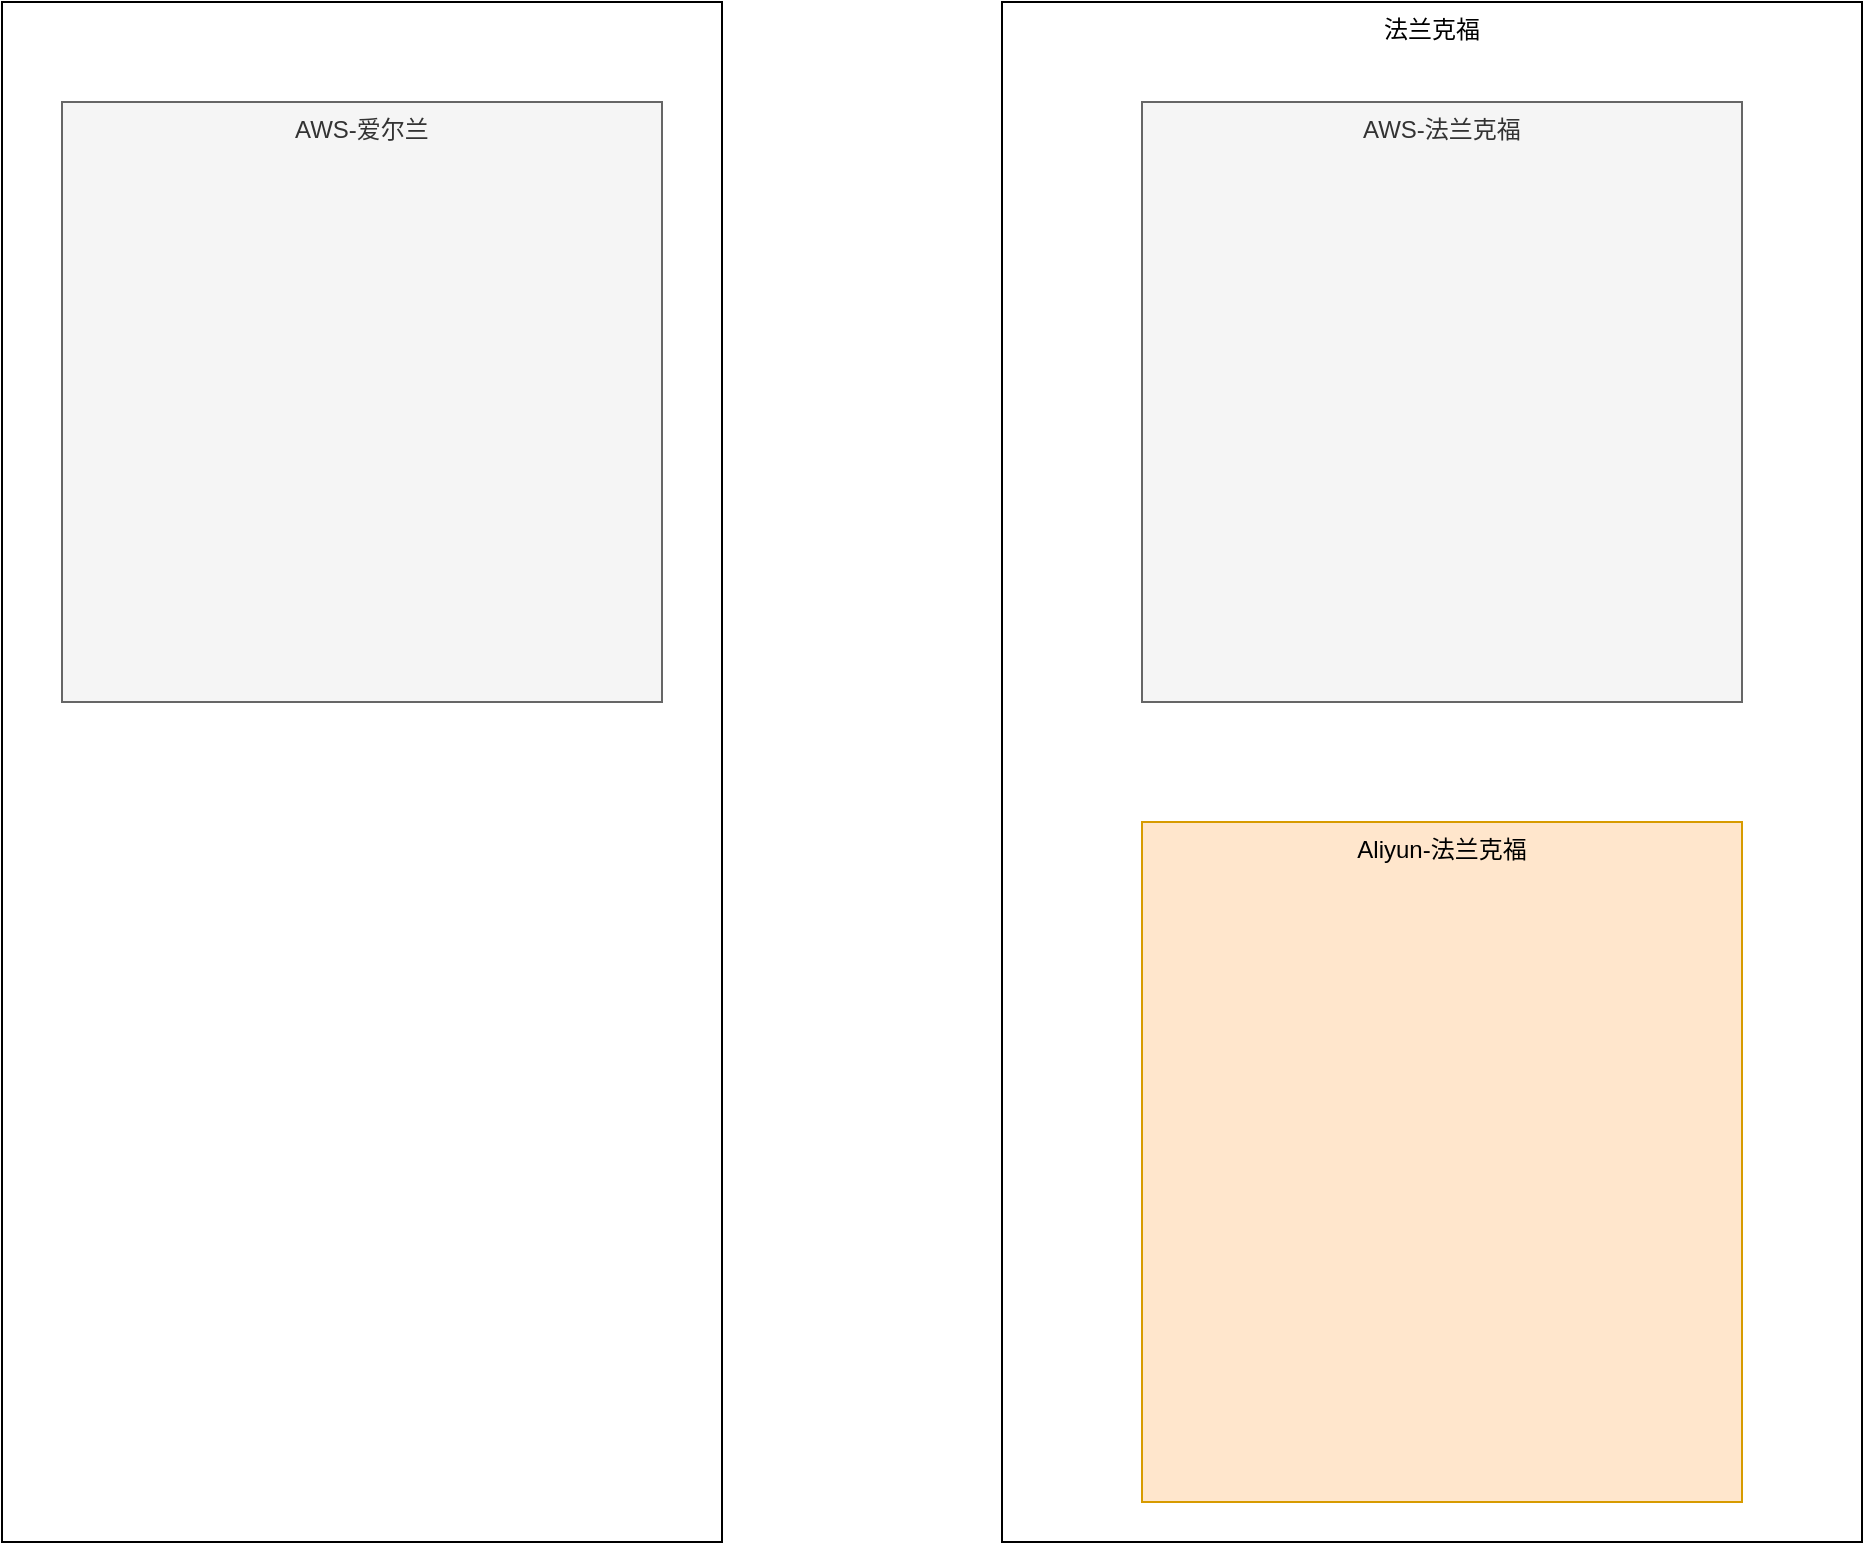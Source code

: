 <mxfile version="20.3.6" type="github">
  <diagram id="GOTn1ieC3Ofhe-Nmwbcy" name="第 1 页">
    <mxGraphModel dx="1692" dy="556" grid="1" gridSize="10" guides="1" tooltips="1" connect="1" arrows="1" fold="1" page="1" pageScale="1" pageWidth="827" pageHeight="1169" math="0" shadow="0">
      <root>
        <mxCell id="0" />
        <mxCell id="1" parent="0" />
        <mxCell id="781gfuzHS_4xl9KlONTP-5" value="" style="rounded=0;whiteSpace=wrap;html=1;" vertex="1" parent="1">
          <mxGeometry x="-100" y="110" width="360" height="770" as="geometry" />
        </mxCell>
        <mxCell id="781gfuzHS_4xl9KlONTP-4" value="法兰克福" style="rounded=0;whiteSpace=wrap;html=1;verticalAlign=top;" vertex="1" parent="1">
          <mxGeometry x="400" y="110" width="430" height="770" as="geometry" />
        </mxCell>
        <mxCell id="781gfuzHS_4xl9KlONTP-1" value="AWS-爱尔兰" style="rounded=0;whiteSpace=wrap;html=1;verticalAlign=top;fillColor=#f5f5f5;fontColor=#333333;strokeColor=#666666;" vertex="1" parent="1">
          <mxGeometry x="-70" y="160" width="300" height="300" as="geometry" />
        </mxCell>
        <mxCell id="781gfuzHS_4xl9KlONTP-2" value="AWS-法兰克福" style="rounded=0;whiteSpace=wrap;html=1;verticalAlign=top;fillColor=#f5f5f5;fontColor=#333333;strokeColor=#666666;" vertex="1" parent="1">
          <mxGeometry x="470" y="160" width="300" height="300" as="geometry" />
        </mxCell>
        <mxCell id="781gfuzHS_4xl9KlONTP-3" value="Aliyun-法兰克福" style="rounded=0;whiteSpace=wrap;html=1;verticalAlign=top;fillColor=#ffe6cc;strokeColor=#d79b00;" vertex="1" parent="1">
          <mxGeometry x="470" y="520" width="300" height="340" as="geometry" />
        </mxCell>
      </root>
    </mxGraphModel>
  </diagram>
</mxfile>
